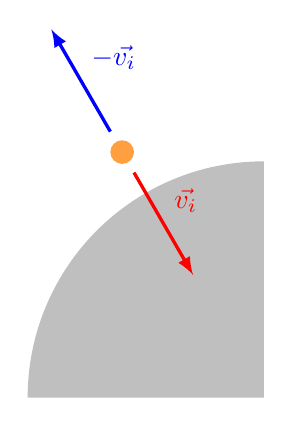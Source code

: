 \begin{tikzpicture}[scale=3]
  \fill [gray!50] (0,0) -- (0,1) arc (90:180:1) -- cycle;
  \fill[orange!75] (120:1.2) circle (0.05);
 \draw[->,>=latex,red, very thick] (120:1.1) -- ++(-60:0.5) node[midway, above right] {$\vec{v_i}$};
 \draw[->,>=latex,blue, very thick] (120:1.3) -- ++(120:0.5) node[midway, above right] {$-\vec{v_i}$};
\end{tikzpicture}
